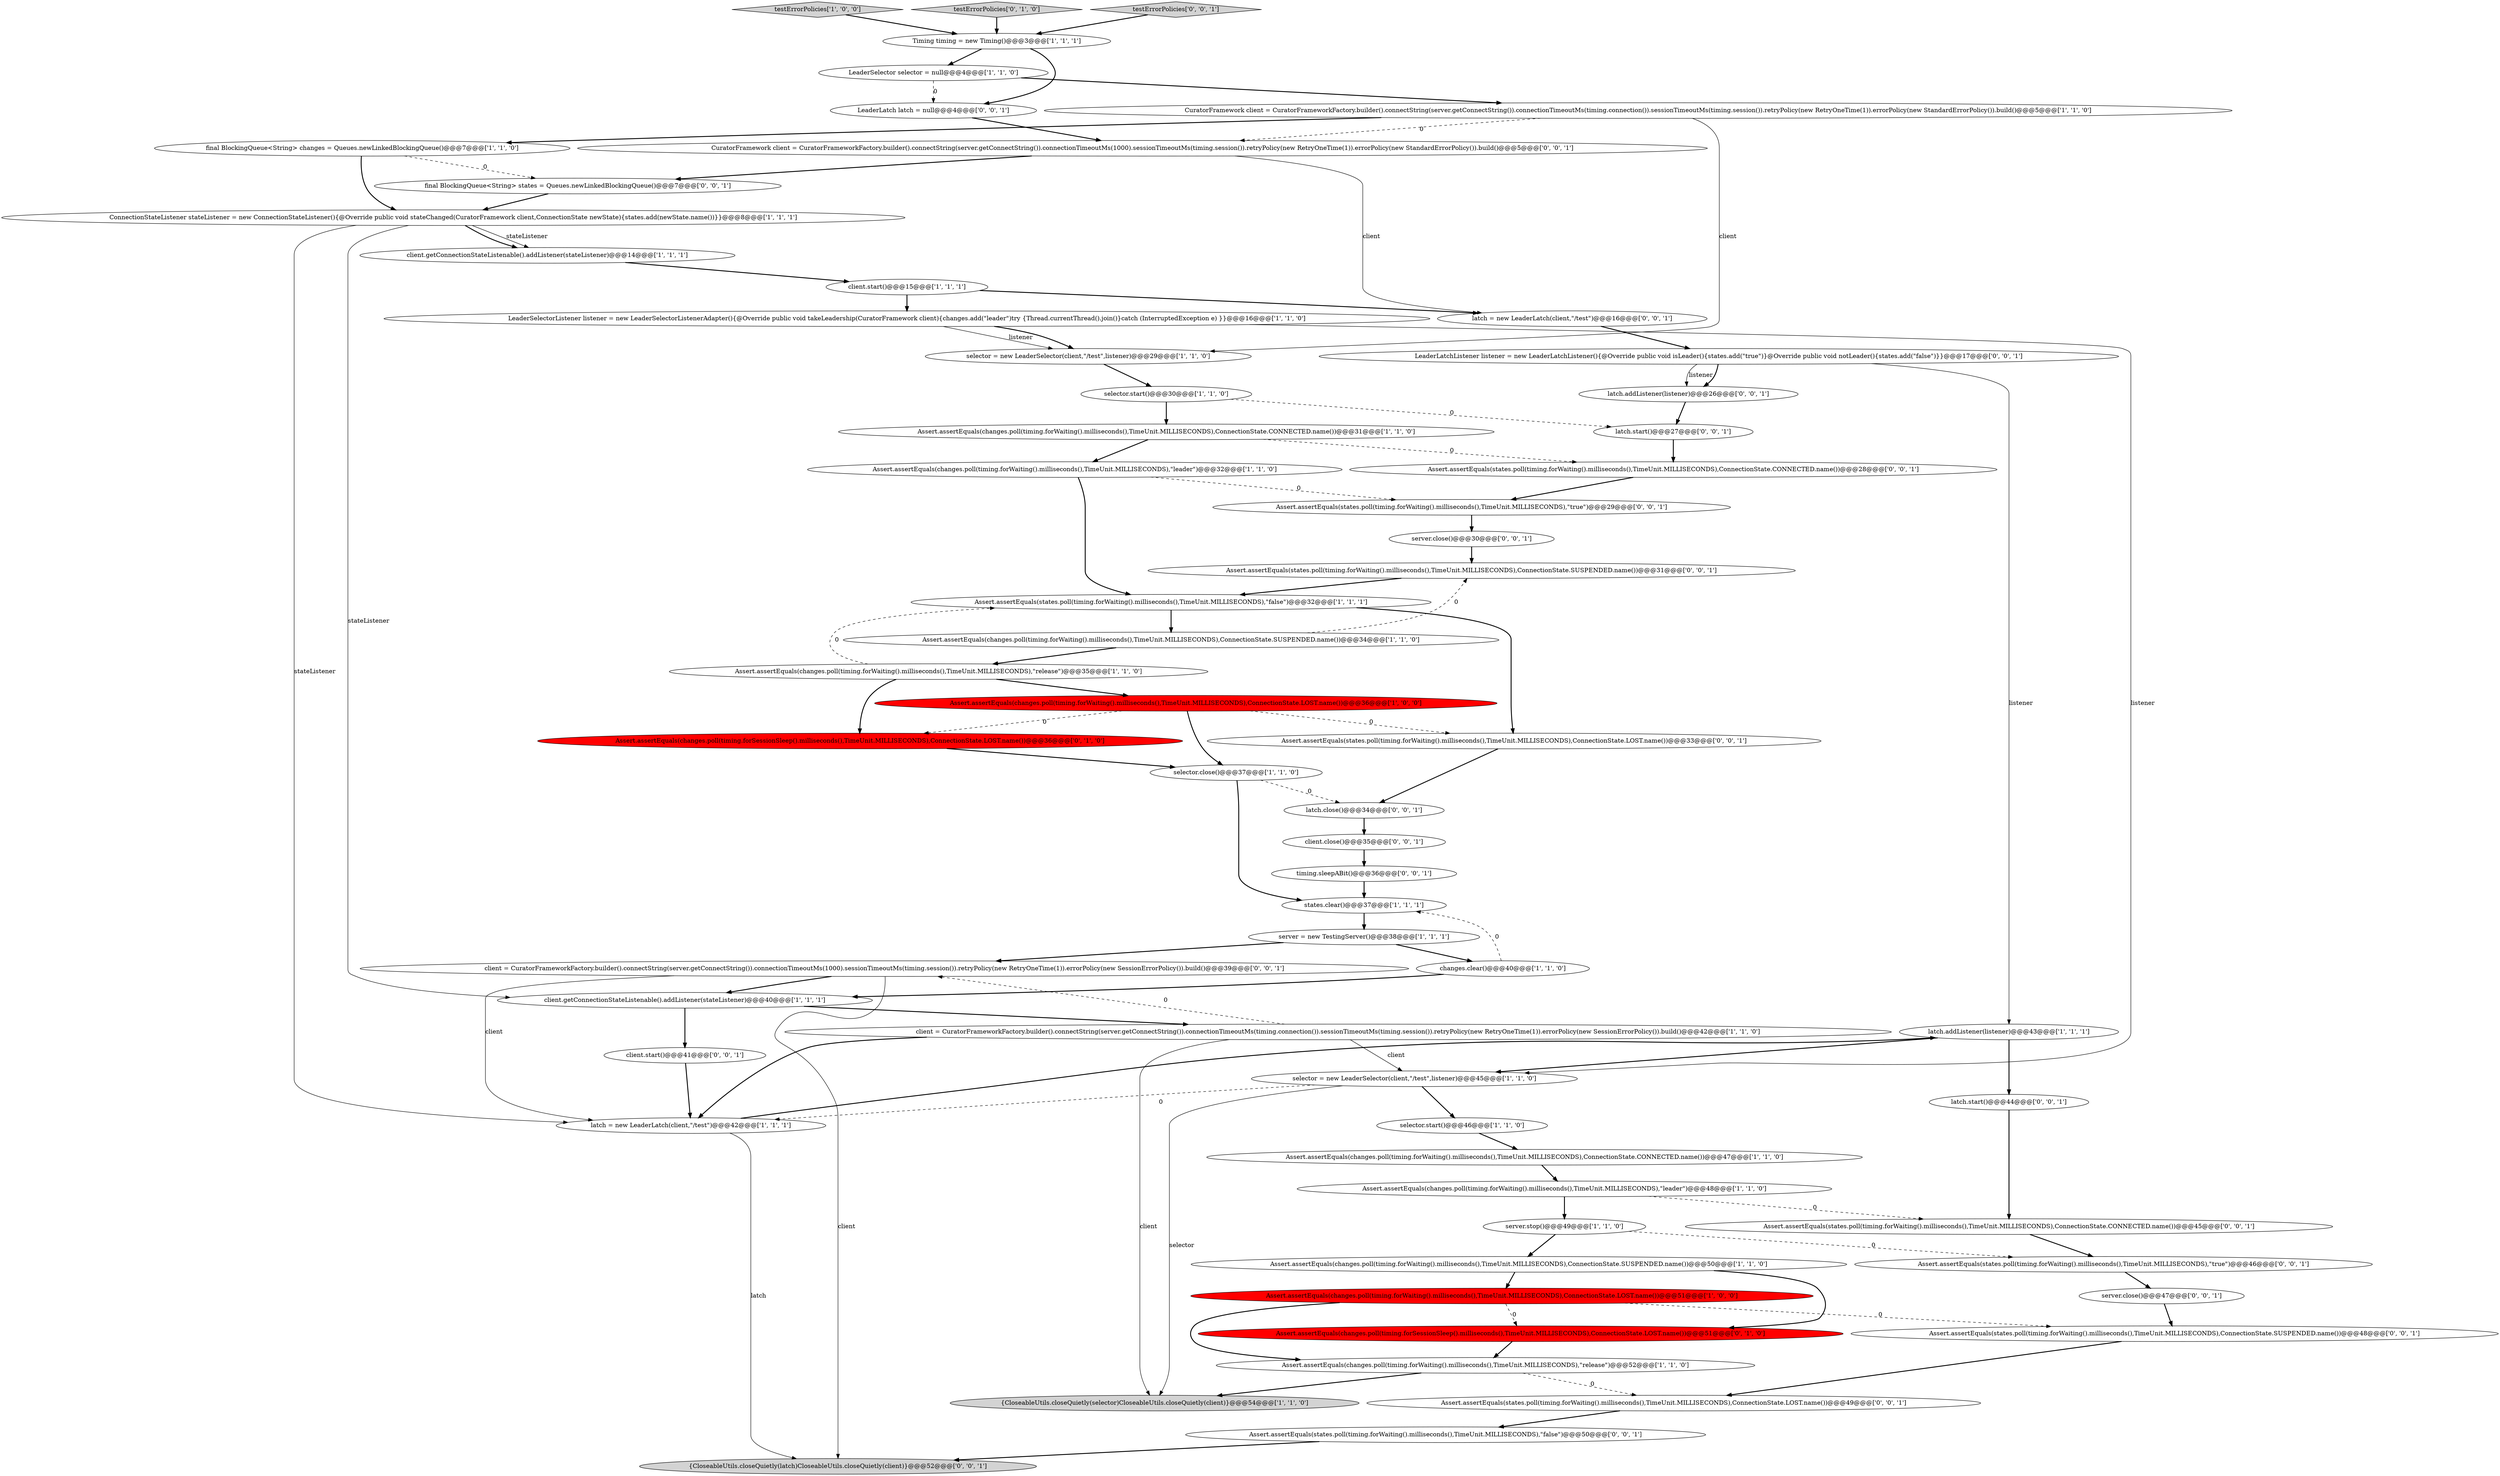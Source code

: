 digraph {
29 [style = filled, label = "LeaderSelector selector = null@@@4@@@['1', '1', '0']", fillcolor = white, shape = ellipse image = "AAA0AAABBB1BBB"];
41 [style = filled, label = "Assert.assertEquals(states.poll(timing.forWaiting().milliseconds(),TimeUnit.MILLISECONDS),\"true\")@@@29@@@['0', '0', '1']", fillcolor = white, shape = ellipse image = "AAA0AAABBB3BBB"];
1 [style = filled, label = "testErrorPolicies['1', '0', '0']", fillcolor = lightgray, shape = diamond image = "AAA0AAABBB1BBB"];
17 [style = filled, label = "latch.addListener(listener)@@@43@@@['1', '1', '1']", fillcolor = white, shape = ellipse image = "AAA0AAABBB1BBB"];
53 [style = filled, label = "latch.start()@@@27@@@['0', '0', '1']", fillcolor = white, shape = ellipse image = "AAA0AAABBB3BBB"];
32 [style = filled, label = "latch = new LeaderLatch(client,\"/test\")@@@42@@@['1', '1', '1']", fillcolor = white, shape = ellipse image = "AAA0AAABBB1BBB"];
30 [style = filled, label = "Assert.assertEquals(changes.poll(timing.forWaiting().milliseconds(),TimeUnit.MILLISECONDS),ConnectionState.LOST.name())@@@36@@@['1', '0', '0']", fillcolor = red, shape = ellipse image = "AAA1AAABBB1BBB"];
62 [style = filled, label = "Assert.assertEquals(states.poll(timing.forWaiting().milliseconds(),TimeUnit.MILLISECONDS),ConnectionState.LOST.name())@@@33@@@['0', '0', '1']", fillcolor = white, shape = ellipse image = "AAA0AAABBB3BBB"];
50 [style = filled, label = "latch = new LeaderLatch(client,\"/test\")@@@16@@@['0', '0', '1']", fillcolor = white, shape = ellipse image = "AAA0AAABBB3BBB"];
22 [style = filled, label = "Assert.assertEquals(changes.poll(timing.forWaiting().milliseconds(),TimeUnit.MILLISECONDS),\"release\")@@@35@@@['1', '1', '0']", fillcolor = white, shape = ellipse image = "AAA0AAABBB1BBB"];
16 [style = filled, label = "Assert.assertEquals(changes.poll(timing.forWaiting().milliseconds(),TimeUnit.MILLISECONDS),ConnectionState.SUSPENDED.name())@@@50@@@['1', '1', '0']", fillcolor = white, shape = ellipse image = "AAA0AAABBB1BBB"];
2 [style = filled, label = "Assert.assertEquals(changes.poll(timing.forWaiting().milliseconds(),TimeUnit.MILLISECONDS),ConnectionState.CONNECTED.name())@@@31@@@['1', '1', '0']", fillcolor = white, shape = ellipse image = "AAA0AAABBB1BBB"];
18 [style = filled, label = "Assert.assertEquals(changes.poll(timing.forWaiting().milliseconds(),TimeUnit.MILLISECONDS),ConnectionState.SUSPENDED.name())@@@34@@@['1', '1', '0']", fillcolor = white, shape = ellipse image = "AAA0AAABBB1BBB"];
3 [style = filled, label = "selector = new LeaderSelector(client,\"/test\",listener)@@@45@@@['1', '1', '0']", fillcolor = white, shape = ellipse image = "AAA0AAABBB1BBB"];
9 [style = filled, label = "Assert.assertEquals(changes.poll(timing.forWaiting().milliseconds(),TimeUnit.MILLISECONDS),ConnectionState.CONNECTED.name())@@@47@@@['1', '1', '0']", fillcolor = white, shape = ellipse image = "AAA0AAABBB1BBB"];
0 [style = filled, label = "states.clear()@@@37@@@['1', '1', '1']", fillcolor = white, shape = ellipse image = "AAA0AAABBB1BBB"];
55 [style = filled, label = "LeaderLatchListener listener = new LeaderLatchListener(){@Override public void isLeader(){states.add(\"true\")}@Override public void notLeader(){states.add(\"false\")}}@@@17@@@['0', '0', '1']", fillcolor = white, shape = ellipse image = "AAA0AAABBB3BBB"];
34 [style = filled, label = "testErrorPolicies['0', '1', '0']", fillcolor = lightgray, shape = diamond image = "AAA0AAABBB2BBB"];
35 [style = filled, label = "Assert.assertEquals(changes.poll(timing.forSessionSleep().milliseconds(),TimeUnit.MILLISECONDS),ConnectionState.LOST.name())@@@36@@@['0', '1', '0']", fillcolor = red, shape = ellipse image = "AAA1AAABBB2BBB"];
39 [style = filled, label = "Assert.assertEquals(states.poll(timing.forWaiting().milliseconds(),TimeUnit.MILLISECONDS),ConnectionState.LOST.name())@@@49@@@['0', '0', '1']", fillcolor = white, shape = ellipse image = "AAA0AAABBB3BBB"];
47 [style = filled, label = "LeaderLatch latch = null@@@4@@@['0', '0', '1']", fillcolor = white, shape = ellipse image = "AAA0AAABBB3BBB"];
6 [style = filled, label = "Assert.assertEquals(changes.poll(timing.forWaiting().milliseconds(),TimeUnit.MILLISECONDS),\"leader\")@@@32@@@['1', '1', '0']", fillcolor = white, shape = ellipse image = "AAA0AAABBB1BBB"];
49 [style = filled, label = "testErrorPolicies['0', '0', '1']", fillcolor = lightgray, shape = diamond image = "AAA0AAABBB3BBB"];
57 [style = filled, label = "client = CuratorFrameworkFactory.builder().connectString(server.getConnectString()).connectionTimeoutMs(1000).sessionTimeoutMs(timing.session()).retryPolicy(new RetryOneTime(1)).errorPolicy(new SessionErrorPolicy()).build()@@@39@@@['0', '0', '1']", fillcolor = white, shape = ellipse image = "AAA0AAABBB3BBB"];
58 [style = filled, label = "{CloseableUtils.closeQuietly(latch)CloseableUtils.closeQuietly(client)}@@@52@@@['0', '0', '1']", fillcolor = lightgray, shape = ellipse image = "AAA0AAABBB3BBB"];
10 [style = filled, label = "server = new TestingServer()@@@38@@@['1', '1', '1']", fillcolor = white, shape = ellipse image = "AAA0AAABBB1BBB"];
48 [style = filled, label = "Assert.assertEquals(states.poll(timing.forWaiting().milliseconds(),TimeUnit.MILLISECONDS),ConnectionState.SUSPENDED.name())@@@31@@@['0', '0', '1']", fillcolor = white, shape = ellipse image = "AAA0AAABBB3BBB"];
7 [style = filled, label = "changes.clear()@@@40@@@['1', '1', '0']", fillcolor = white, shape = ellipse image = "AAA0AAABBB1BBB"];
15 [style = filled, label = "ConnectionStateListener stateListener = new ConnectionStateListener(){@Override public void stateChanged(CuratorFramework client,ConnectionState newState){states.add(newState.name())}}@@@8@@@['1', '1', '1']", fillcolor = white, shape = ellipse image = "AAA0AAABBB1BBB"];
14 [style = filled, label = "server.stop()@@@49@@@['1', '1', '0']", fillcolor = white, shape = ellipse image = "AAA0AAABBB1BBB"];
27 [style = filled, label = "client.start()@@@15@@@['1', '1', '1']", fillcolor = white, shape = ellipse image = "AAA0AAABBB1BBB"];
44 [style = filled, label = "latch.start()@@@44@@@['0', '0', '1']", fillcolor = white, shape = ellipse image = "AAA0AAABBB3BBB"];
46 [style = filled, label = "latch.addListener(listener)@@@26@@@['0', '0', '1']", fillcolor = white, shape = ellipse image = "AAA0AAABBB3BBB"];
61 [style = filled, label = "client.start()@@@41@@@['0', '0', '1']", fillcolor = white, shape = ellipse image = "AAA0AAABBB3BBB"];
45 [style = filled, label = "Assert.assertEquals(states.poll(timing.forWaiting().milliseconds(),TimeUnit.MILLISECONDS),\"false\")@@@50@@@['0', '0', '1']", fillcolor = white, shape = ellipse image = "AAA0AAABBB3BBB"];
60 [style = filled, label = "client.close()@@@35@@@['0', '0', '1']", fillcolor = white, shape = ellipse image = "AAA0AAABBB3BBB"];
26 [style = filled, label = "{CloseableUtils.closeQuietly(selector)CloseableUtils.closeQuietly(client)}@@@54@@@['1', '1', '0']", fillcolor = lightgray, shape = ellipse image = "AAA0AAABBB1BBB"];
12 [style = filled, label = "client.getConnectionStateListenable().addListener(stateListener)@@@40@@@['1', '1', '1']", fillcolor = white, shape = ellipse image = "AAA0AAABBB1BBB"];
24 [style = filled, label = "client.getConnectionStateListenable().addListener(stateListener)@@@14@@@['1', '1', '1']", fillcolor = white, shape = ellipse image = "AAA0AAABBB1BBB"];
21 [style = filled, label = "Assert.assertEquals(changes.poll(timing.forWaiting().milliseconds(),TimeUnit.MILLISECONDS),ConnectionState.LOST.name())@@@51@@@['1', '0', '0']", fillcolor = red, shape = ellipse image = "AAA1AAABBB1BBB"];
51 [style = filled, label = "Assert.assertEquals(states.poll(timing.forWaiting().milliseconds(),TimeUnit.MILLISECONDS),ConnectionState.CONNECTED.name())@@@45@@@['0', '0', '1']", fillcolor = white, shape = ellipse image = "AAA0AAABBB3BBB"];
13 [style = filled, label = "selector.start()@@@46@@@['1', '1', '0']", fillcolor = white, shape = ellipse image = "AAA0AAABBB1BBB"];
28 [style = filled, label = "Assert.assertEquals(states.poll(timing.forWaiting().milliseconds(),TimeUnit.MILLISECONDS),\"false\")@@@32@@@['1', '1', '1']", fillcolor = white, shape = ellipse image = "AAA0AAABBB1BBB"];
54 [style = filled, label = "timing.sleepABit()@@@36@@@['0', '0', '1']", fillcolor = white, shape = ellipse image = "AAA0AAABBB3BBB"];
5 [style = filled, label = "selector.start()@@@30@@@['1', '1', '0']", fillcolor = white, shape = ellipse image = "AAA0AAABBB1BBB"];
37 [style = filled, label = "CuratorFramework client = CuratorFrameworkFactory.builder().connectString(server.getConnectString()).connectionTimeoutMs(1000).sessionTimeoutMs(timing.session()).retryPolicy(new RetryOneTime(1)).errorPolicy(new StandardErrorPolicy()).build()@@@5@@@['0', '0', '1']", fillcolor = white, shape = ellipse image = "AAA0AAABBB3BBB"];
42 [style = filled, label = "server.close()@@@47@@@['0', '0', '1']", fillcolor = white, shape = ellipse image = "AAA0AAABBB3BBB"];
52 [style = filled, label = "final BlockingQueue<String> states = Queues.newLinkedBlockingQueue()@@@7@@@['0', '0', '1']", fillcolor = white, shape = ellipse image = "AAA0AAABBB3BBB"];
36 [style = filled, label = "Assert.assertEquals(changes.poll(timing.forSessionSleep().milliseconds(),TimeUnit.MILLISECONDS),ConnectionState.LOST.name())@@@51@@@['0', '1', '0']", fillcolor = red, shape = ellipse image = "AAA1AAABBB2BBB"];
11 [style = filled, label = "selector = new LeaderSelector(client,\"/test\",listener)@@@29@@@['1', '1', '0']", fillcolor = white, shape = ellipse image = "AAA0AAABBB1BBB"];
38 [style = filled, label = "server.close()@@@30@@@['0', '0', '1']", fillcolor = white, shape = ellipse image = "AAA0AAABBB3BBB"];
19 [style = filled, label = "selector.close()@@@37@@@['1', '1', '0']", fillcolor = white, shape = ellipse image = "AAA0AAABBB1BBB"];
20 [style = filled, label = "final BlockingQueue<String> changes = Queues.newLinkedBlockingQueue()@@@7@@@['1', '1', '0']", fillcolor = white, shape = ellipse image = "AAA0AAABBB1BBB"];
56 [style = filled, label = "Assert.assertEquals(states.poll(timing.forWaiting().milliseconds(),TimeUnit.MILLISECONDS),\"true\")@@@46@@@['0', '0', '1']", fillcolor = white, shape = ellipse image = "AAA0AAABBB3BBB"];
4 [style = filled, label = "LeaderSelectorListener listener = new LeaderSelectorListenerAdapter(){@Override public void takeLeadership(CuratorFramework client){changes.add(\"leader\")try {Thread.currentThread().join()}catch (InterruptedException e) }}@@@16@@@['1', '1', '0']", fillcolor = white, shape = ellipse image = "AAA0AAABBB1BBB"];
8 [style = filled, label = "Timing timing = new Timing()@@@3@@@['1', '1', '1']", fillcolor = white, shape = ellipse image = "AAA0AAABBB1BBB"];
31 [style = filled, label = "Assert.assertEquals(changes.poll(timing.forWaiting().milliseconds(),TimeUnit.MILLISECONDS),\"leader\")@@@48@@@['1', '1', '0']", fillcolor = white, shape = ellipse image = "AAA0AAABBB1BBB"];
23 [style = filled, label = "CuratorFramework client = CuratorFrameworkFactory.builder().connectString(server.getConnectString()).connectionTimeoutMs(timing.connection()).sessionTimeoutMs(timing.session()).retryPolicy(new RetryOneTime(1)).errorPolicy(new StandardErrorPolicy()).build()@@@5@@@['1', '1', '0']", fillcolor = white, shape = ellipse image = "AAA0AAABBB1BBB"];
25 [style = filled, label = "client = CuratorFrameworkFactory.builder().connectString(server.getConnectString()).connectionTimeoutMs(timing.connection()).sessionTimeoutMs(timing.session()).retryPolicy(new RetryOneTime(1)).errorPolicy(new SessionErrorPolicy()).build()@@@42@@@['1', '1', '0']", fillcolor = white, shape = ellipse image = "AAA0AAABBB1BBB"];
33 [style = filled, label = "Assert.assertEquals(changes.poll(timing.forWaiting().milliseconds(),TimeUnit.MILLISECONDS),\"release\")@@@52@@@['1', '1', '0']", fillcolor = white, shape = ellipse image = "AAA0AAABBB1BBB"];
59 [style = filled, label = "latch.close()@@@34@@@['0', '0', '1']", fillcolor = white, shape = ellipse image = "AAA0AAABBB3BBB"];
40 [style = filled, label = "Assert.assertEquals(states.poll(timing.forWaiting().milliseconds(),TimeUnit.MILLISECONDS),ConnectionState.SUSPENDED.name())@@@48@@@['0', '0', '1']", fillcolor = white, shape = ellipse image = "AAA0AAABBB3BBB"];
43 [style = filled, label = "Assert.assertEquals(states.poll(timing.forWaiting().milliseconds(),TimeUnit.MILLISECONDS),ConnectionState.CONNECTED.name())@@@28@@@['0', '0', '1']", fillcolor = white, shape = ellipse image = "AAA0AAABBB3BBB"];
20->52 [style = dashed, label="0"];
2->6 [style = bold, label=""];
30->35 [style = dashed, label="0"];
28->62 [style = bold, label=""];
25->57 [style = dashed, label="0"];
47->37 [style = bold, label=""];
7->0 [style = dashed, label="0"];
36->33 [style = bold, label=""];
22->30 [style = bold, label=""];
49->8 [style = bold, label=""];
30->62 [style = dashed, label="0"];
44->51 [style = bold, label=""];
29->47 [style = dashed, label="0"];
18->22 [style = bold, label=""];
50->55 [style = bold, label=""];
6->41 [style = dashed, label="0"];
8->47 [style = bold, label=""];
10->57 [style = bold, label=""];
17->44 [style = bold, label=""];
4->3 [style = solid, label="listener"];
20->15 [style = bold, label=""];
24->27 [style = bold, label=""];
31->14 [style = bold, label=""];
14->16 [style = bold, label=""];
28->18 [style = bold, label=""];
59->60 [style = bold, label=""];
15->32 [style = solid, label="stateListener"];
31->51 [style = dashed, label="0"];
23->11 [style = solid, label="client"];
39->45 [style = bold, label=""];
29->23 [style = bold, label=""];
34->8 [style = bold, label=""];
15->24 [style = solid, label="stateListener"];
10->7 [style = bold, label=""];
21->36 [style = dashed, label="0"];
42->40 [style = bold, label=""];
2->43 [style = dashed, label="0"];
30->19 [style = bold, label=""];
22->28 [style = dashed, label="0"];
57->12 [style = bold, label=""];
61->32 [style = bold, label=""];
57->58 [style = solid, label="client"];
3->26 [style = solid, label="selector"];
19->59 [style = dashed, label="0"];
25->26 [style = solid, label="client"];
55->46 [style = solid, label="listener"];
41->38 [style = bold, label=""];
3->32 [style = dashed, label="0"];
48->28 [style = bold, label=""];
53->43 [style = bold, label=""];
32->17 [style = bold, label=""];
52->15 [style = bold, label=""];
60->54 [style = bold, label=""];
16->36 [style = bold, label=""];
23->20 [style = bold, label=""];
1->8 [style = bold, label=""];
14->56 [style = dashed, label="0"];
9->31 [style = bold, label=""];
33->39 [style = dashed, label="0"];
18->48 [style = dashed, label="0"];
38->48 [style = bold, label=""];
54->0 [style = bold, label=""];
23->37 [style = dashed, label="0"];
19->0 [style = bold, label=""];
33->26 [style = bold, label=""];
45->58 [style = bold, label=""];
11->5 [style = bold, label=""];
40->39 [style = bold, label=""];
57->32 [style = solid, label="client"];
17->3 [style = bold, label=""];
43->41 [style = bold, label=""];
37->52 [style = bold, label=""];
13->9 [style = bold, label=""];
22->35 [style = bold, label=""];
62->59 [style = bold, label=""];
32->58 [style = solid, label="latch"];
7->12 [style = bold, label=""];
37->50 [style = solid, label="client"];
21->33 [style = bold, label=""];
35->19 [style = bold, label=""];
46->53 [style = bold, label=""];
25->32 [style = bold, label=""];
51->56 [style = bold, label=""];
5->53 [style = dashed, label="0"];
56->42 [style = bold, label=""];
12->61 [style = bold, label=""];
27->4 [style = bold, label=""];
5->2 [style = bold, label=""];
0->10 [style = bold, label=""];
55->46 [style = bold, label=""];
12->25 [style = bold, label=""];
16->21 [style = bold, label=""];
15->24 [style = bold, label=""];
27->50 [style = bold, label=""];
4->11 [style = solid, label="listener"];
15->12 [style = solid, label="stateListener"];
21->40 [style = dashed, label="0"];
3->13 [style = bold, label=""];
55->17 [style = solid, label="listener"];
4->11 [style = bold, label=""];
8->29 [style = bold, label=""];
25->3 [style = solid, label="client"];
6->28 [style = bold, label=""];
}
